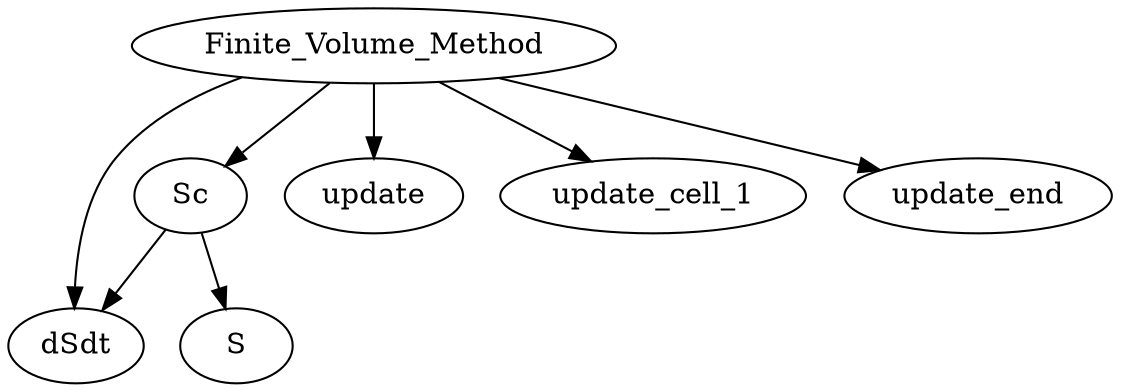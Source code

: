 /* Created by mdot for Matlab */
digraph m2html {
  Finite_Volume_Method -> Sc;
  Finite_Volume_Method -> dSdt;
  Finite_Volume_Method -> update;
  Finite_Volume_Method -> update_cell_1;
  Finite_Volume_Method -> update_end;
  Sc -> S;
  Sc -> dSdt;

  Finite_Volume_Method [URL="Finite_Volume_Method.html"];
  S [URL="S.html"];
  Sc [URL="Sc.html"];
  dSdt [URL="dSdt.html"];
  update [URL="update.html"];
  update_cell_1 [URL="update_cell_1.html"];
  update_end [URL="update_end.html"];
}